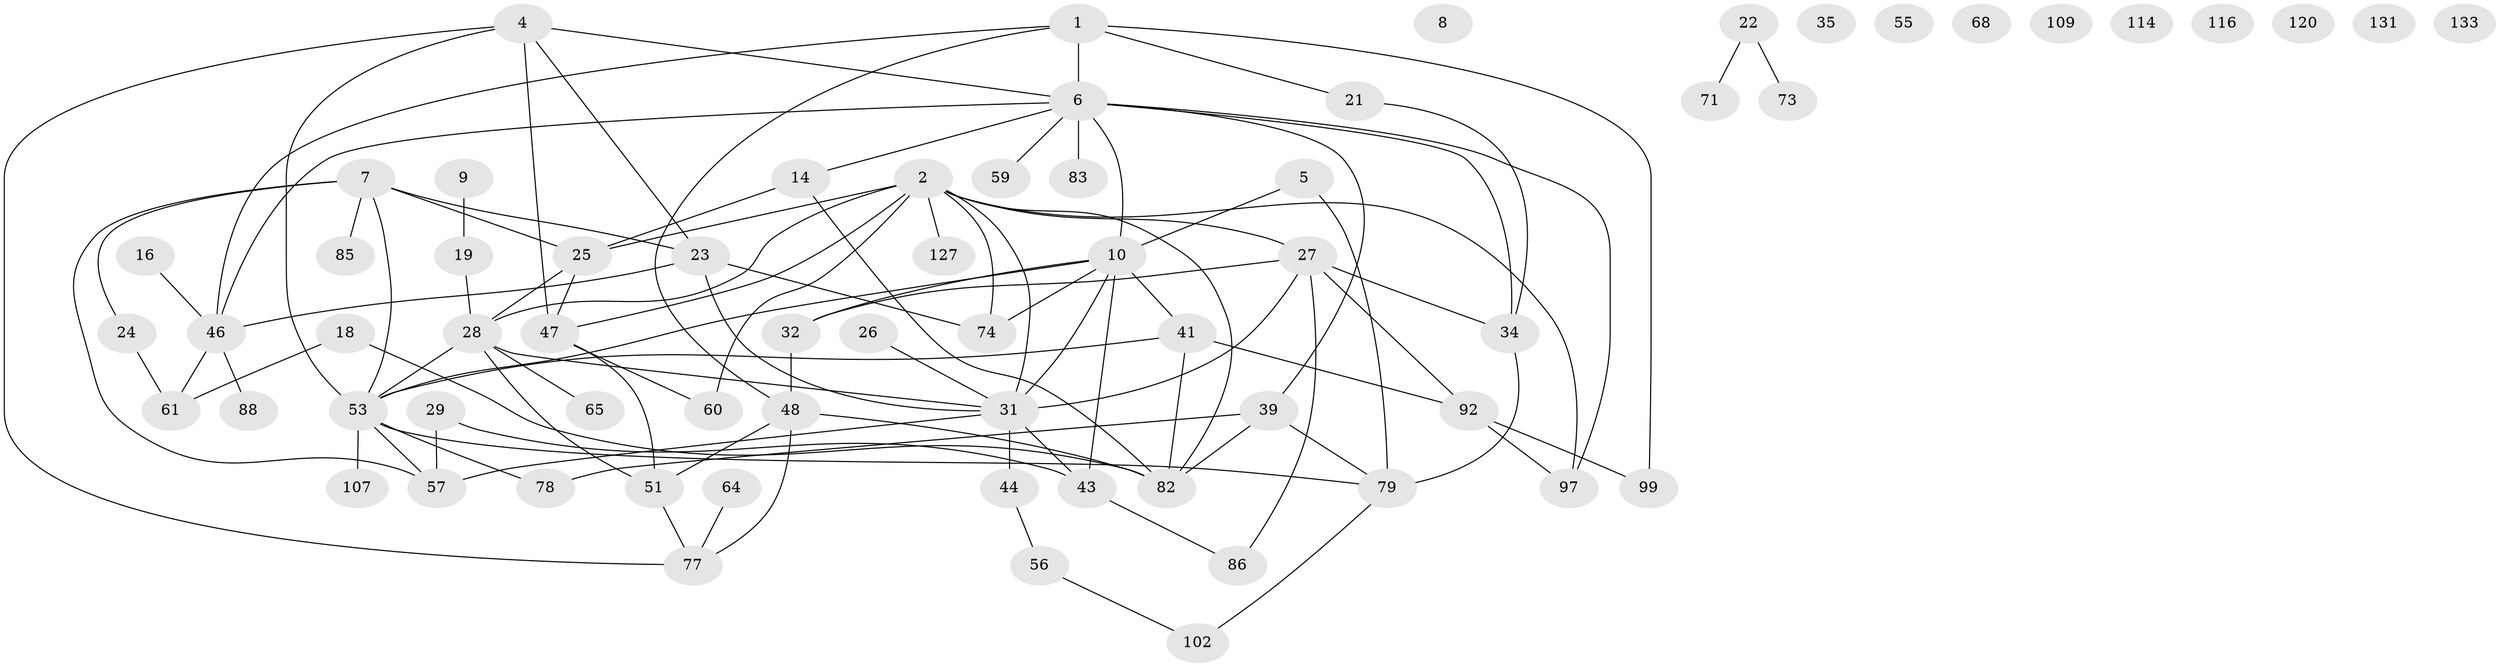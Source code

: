 // original degree distribution, {3: 0.22962962962962963, 7: 0.007407407407407408, 2: 0.2814814814814815, 1: 0.17777777777777778, 4: 0.1259259259259259, 5: 0.08888888888888889, 0: 0.07407407407407407, 6: 0.014814814814814815}
// Generated by graph-tools (version 1.1) at 2025/13/03/09/25 04:13:07]
// undirected, 67 vertices, 100 edges
graph export_dot {
graph [start="1"]
  node [color=gray90,style=filled];
  1 [super="+110"];
  2 [super="+36+108+3+94+37"];
  4 [super="+115+17+12"];
  5 [super="+13"];
  6 [super="+15+11"];
  7 [super="+40+20"];
  8;
  9;
  10 [super="+90"];
  14 [super="+33"];
  16;
  18 [super="+72"];
  19;
  21;
  22 [super="+54"];
  23 [super="+119"];
  24 [super="+63"];
  25 [super="+45"];
  26;
  27 [super="+70+105"];
  28 [super="+91"];
  29 [super="+38"];
  31 [super="+49+50"];
  32 [super="+42"];
  34 [super="+62"];
  35;
  39 [super="+84+67"];
  41 [super="+52"];
  43 [super="+69"];
  44;
  46 [super="+76"];
  47 [super="+123"];
  48;
  51 [super="+121"];
  53 [super="+130+89+81"];
  55;
  56 [super="+58"];
  57 [super="+132"];
  59 [super="+101"];
  60 [super="+87"];
  61 [super="+126"];
  64;
  65;
  68;
  71 [super="+75"];
  73 [super="+95"];
  74 [super="+104"];
  77;
  78;
  79;
  82 [super="+111+124"];
  83;
  85;
  86;
  88;
  92 [super="+135"];
  97;
  99;
  102;
  107;
  109;
  114;
  116;
  120;
  127;
  131;
  133;
  1 -- 46;
  1 -- 48;
  1 -- 99;
  1 -- 21;
  1 -- 6;
  2 -- 74;
  2 -- 60;
  2 -- 31;
  2 -- 82;
  2 -- 47 [weight=2];
  2 -- 27;
  2 -- 97;
  2 -- 25;
  2 -- 127;
  2 -- 28;
  4 -- 23;
  4 -- 53;
  4 -- 47;
  4 -- 77;
  4 -- 6;
  5 -- 79;
  5 -- 10;
  6 -- 97;
  6 -- 59;
  6 -- 14;
  6 -- 46;
  6 -- 83;
  6 -- 39;
  6 -- 10;
  6 -- 34;
  7 -- 85;
  7 -- 53;
  7 -- 57;
  7 -- 23;
  7 -- 25;
  7 -- 24;
  9 -- 19;
  10 -- 32;
  10 -- 53;
  10 -- 43;
  10 -- 31;
  10 -- 74;
  10 -- 41;
  14 -- 25;
  14 -- 82;
  16 -- 46;
  18 -- 61;
  18 -- 82;
  19 -- 28;
  21 -- 34;
  22 -- 73;
  22 -- 71;
  23 -- 74;
  23 -- 31;
  23 -- 46;
  24 -- 61;
  25 -- 28;
  25 -- 47;
  26 -- 31;
  27 -- 32;
  27 -- 86;
  27 -- 92;
  27 -- 31;
  27 -- 34;
  28 -- 65;
  28 -- 51;
  28 -- 53;
  28 -- 31;
  29 -- 57;
  29 -- 43;
  31 -- 57;
  31 -- 44;
  31 -- 43;
  32 -- 48;
  34 -- 79;
  39 -- 78;
  39 -- 82;
  39 -- 79;
  41 -- 92;
  41 -- 82;
  41 -- 53;
  43 -- 86;
  44 -- 56;
  46 -- 61;
  46 -- 88;
  47 -- 51;
  47 -- 60;
  48 -- 77;
  48 -- 82;
  48 -- 51;
  51 -- 77;
  53 -- 107 [weight=2];
  53 -- 78;
  53 -- 57;
  53 -- 79;
  56 -- 102;
  64 -- 77;
  79 -- 102;
  92 -- 97;
  92 -- 99;
}
